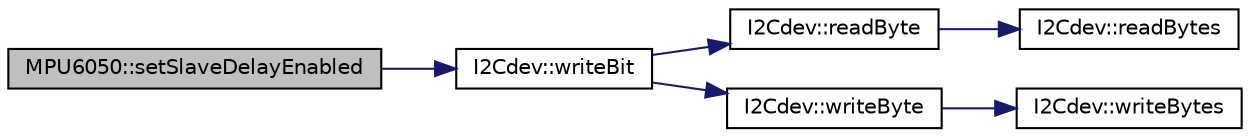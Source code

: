 digraph "MPU6050::setSlaveDelayEnabled"
{
  edge [fontname="Helvetica",fontsize="10",labelfontname="Helvetica",labelfontsize="10"];
  node [fontname="Helvetica",fontsize="10",shape=record];
  rankdir="LR";
  Node1320 [label="MPU6050::setSlaveDelayEnabled",height=0.2,width=0.4,color="black", fillcolor="grey75", style="filled", fontcolor="black"];
  Node1320 -> Node1321 [color="midnightblue",fontsize="10",style="solid",fontname="Helvetica"];
  Node1321 [label="I2Cdev::writeBit",height=0.2,width=0.4,color="black", fillcolor="white", style="filled",URL="$class_i2_cdev.html#aa68890af87de5471d32e583ebbd91acb",tooltip="write a single bit in an 8-bit device register. "];
  Node1321 -> Node1322 [color="midnightblue",fontsize="10",style="solid",fontname="Helvetica"];
  Node1322 [label="I2Cdev::readByte",height=0.2,width=0.4,color="black", fillcolor="white", style="filled",URL="$class_i2_cdev.html#aef1db446b45660c6631fc780278ac366",tooltip="Read single byte from an 8-bit device register. "];
  Node1322 -> Node1323 [color="midnightblue",fontsize="10",style="solid",fontname="Helvetica"];
  Node1323 [label="I2Cdev::readBytes",height=0.2,width=0.4,color="black", fillcolor="white", style="filled",URL="$class_i2_cdev.html#ae1eed9468ce4653e080bfd8481d2ac88",tooltip="Read multiple bytes from an 8-bit device register. "];
  Node1321 -> Node1324 [color="midnightblue",fontsize="10",style="solid",fontname="Helvetica"];
  Node1324 [label="I2Cdev::writeByte",height=0.2,width=0.4,color="black", fillcolor="white", style="filled",URL="$class_i2_cdev.html#aeb297637ef985cd562da465ba61b7042",tooltip="Write single byte to an 8-bit device register. "];
  Node1324 -> Node1325 [color="midnightblue",fontsize="10",style="solid",fontname="Helvetica"];
  Node1325 [label="I2Cdev::writeBytes",height=0.2,width=0.4,color="black", fillcolor="white", style="filled",URL="$class_i2_cdev.html#aa4e39cac6c0eac5112f9132084bcc93e"];
}
